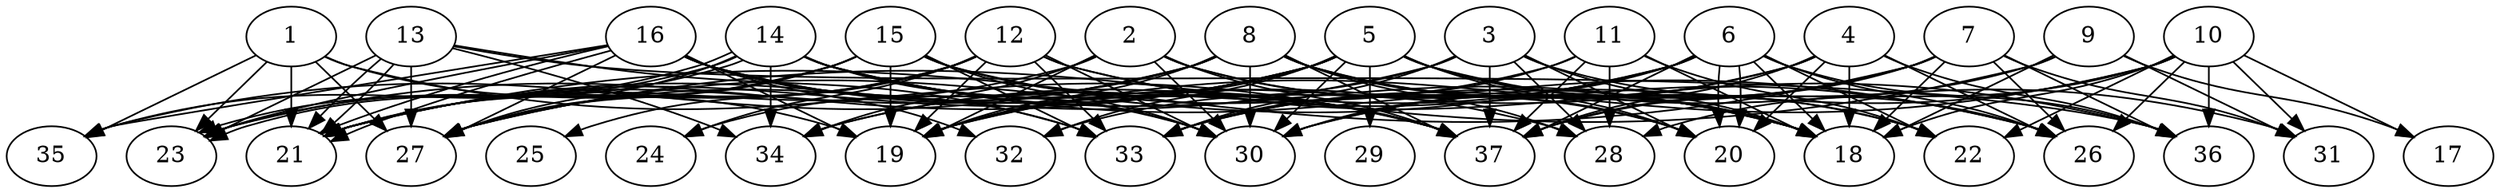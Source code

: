 // DAG (tier=3-complex, mode=data, n=37, ccr=0.535, fat=0.811, density=0.798, regular=0.274, jump=0.230, mindata=4194304, maxdata=33554432)
// DAG automatically generated by daggen at Sun Aug 24 16:33:35 2025
// /home/ermia/Project/Environments/daggen/bin/daggen --dot --ccr 0.535 --fat 0.811 --regular 0.274 --density 0.798 --jump 0.230 --mindata 4194304 --maxdata 33554432 -n 37 
digraph G {
  1 [size="6405077533870463647744", alpha="0.09", expect_size="3202538766935231823872"]
  1 -> 19 [size ="2759134772461568"]
  1 -> 21 [size ="2759134772461568"]
  1 -> 23 [size ="2759134772461568"]
  1 -> 27 [size ="2759134772461568"]
  1 -> 35 [size ="2759134772461568"]
  1 -> 37 [size ="2759134772461568"]
  2 [size="77300065479163904000", alpha="0.05", expect_size="38650032739581952000"]
  2 -> 18 [size ="145169894604800"]
  2 -> 19 [size ="145169894604800"]
  2 -> 20 [size ="145169894604800"]
  2 -> 21 [size ="145169894604800"]
  2 -> 30 [size ="145169894604800"]
  2 -> 34 [size ="145169894604800"]
  2 -> 37 [size ="145169894604800"]
  3 [size="4242414205153675575296", alpha="0.11", expect_size="2121207102576837787648"]
  3 -> 18 [size ="2096518500712448"]
  3 -> 19 [size ="2096518500712448"]
  3 -> 20 [size ="2096518500712448"]
  3 -> 21 [size ="2096518500712448"]
  3 -> 26 [size ="2096518500712448"]
  3 -> 28 [size ="2096518500712448"]
  3 -> 33 [size ="2096518500712448"]
  3 -> 37 [size ="2096518500712448"]
  4 [size="54866485617661480", alpha="0.16", expect_size="27433242808830740"]
  4 -> 18 [size ="4099304994111488"]
  4 -> 19 [size ="4099304994111488"]
  4 -> 20 [size ="4099304994111488"]
  4 -> 26 [size ="4099304994111488"]
  4 -> 33 [size ="4099304994111488"]
  4 -> 36 [size ="4099304994111488"]
  4 -> 37 [size ="4099304994111488"]
  5 [size="166210276709925216", alpha="0.15", expect_size="83105138354962608"]
  5 -> 18 [size ="8380239935700992"]
  5 -> 19 [size ="8380239935700992"]
  5 -> 20 [size ="8380239935700992"]
  5 -> 21 [size ="8380239935700992"]
  5 -> 22 [size ="8380239935700992"]
  5 -> 23 [size ="8380239935700992"]
  5 -> 27 [size ="8380239935700992"]
  5 -> 29 [size ="8380239935700992"]
  5 -> 30 [size ="8380239935700992"]
  5 -> 31 [size ="8380239935700992"]
  5 -> 32 [size ="8380239935700992"]
  6 [size="9798321787744343293952", alpha="0.04", expect_size="4899160893872171646976"]
  6 -> 18 [size ="3663176004534272"]
  6 -> 20 [size ="3663176004534272"]
  6 -> 20 [size ="3663176004534272"]
  6 -> 22 [size ="3663176004534272"]
  6 -> 26 [size ="3663176004534272"]
  6 -> 27 [size ="3663176004534272"]
  6 -> 30 [size ="3663176004534272"]
  6 -> 32 [size ="3663176004534272"]
  6 -> 34 [size ="3663176004534272"]
  6 -> 36 [size ="3663176004534272"]
  6 -> 37 [size ="3663176004534272"]
  7 [size="11134489102815705088", alpha="0.17", expect_size="5567244551407852544"]
  7 -> 18 [size ="4896477465804800"]
  7 -> 21 [size ="4896477465804800"]
  7 -> 26 [size ="4896477465804800"]
  7 -> 30 [size ="4896477465804800"]
  7 -> 31 [size ="4896477465804800"]
  7 -> 33 [size ="4896477465804800"]
  7 -> 36 [size ="4896477465804800"]
  7 -> 37 [size ="4896477465804800"]
  8 [size="121905212509402400", alpha="0.06", expect_size="60952606254701200"]
  8 -> 18 [size ="6030880409649152"]
  8 -> 19 [size ="6030880409649152"]
  8 -> 20 [size ="6030880409649152"]
  8 -> 21 [size ="6030880409649152"]
  8 -> 22 [size ="6030880409649152"]
  8 -> 24 [size ="6030880409649152"]
  8 -> 28 [size ="6030880409649152"]
  8 -> 30 [size ="6030880409649152"]
  8 -> 35 [size ="6030880409649152"]
  8 -> 37 [size ="6030880409649152"]
  9 [size="753792514180402944", alpha="0.05", expect_size="376896257090201472"]
  9 -> 17 [size ="1166644390920192"]
  9 -> 18 [size ="1166644390920192"]
  9 -> 27 [size ="1166644390920192"]
  9 -> 31 [size ="1166644390920192"]
  9 -> 37 [size ="1166644390920192"]
  10 [size="6543803201175739695104", alpha="0.18", expect_size="3271901600587869847552"]
  10 -> 17 [size ="2798831846555648"]
  10 -> 18 [size ="2798831846555648"]
  10 -> 19 [size ="2798831846555648"]
  10 -> 22 [size ="2798831846555648"]
  10 -> 26 [size ="2798831846555648"]
  10 -> 28 [size ="2798831846555648"]
  10 -> 30 [size ="2798831846555648"]
  10 -> 31 [size ="2798831846555648"]
  10 -> 36 [size ="2798831846555648"]
  11 [size="10232197353892661428224", alpha="0.04", expect_size="5116098676946330714112"]
  11 -> 18 [size ="3770531664887808"]
  11 -> 22 [size ="3770531664887808"]
  11 -> 28 [size ="3770531664887808"]
  11 -> 33 [size ="3770531664887808"]
  11 -> 34 [size ="3770531664887808"]
  11 -> 37 [size ="3770531664887808"]
  12 [size="908155122667573215232", alpha="0.03", expect_size="454077561333786607616"]
  12 -> 19 [size ="750233889800192"]
  12 -> 21 [size ="750233889800192"]
  12 -> 24 [size ="750233889800192"]
  12 -> 25 [size ="750233889800192"]
  12 -> 26 [size ="750233889800192"]
  12 -> 27 [size ="750233889800192"]
  12 -> 30 [size ="750233889800192"]
  12 -> 33 [size ="750233889800192"]
  12 -> 36 [size ="750233889800192"]
  13 [size="214512338019536224", alpha="0.13", expect_size="107256169009768112"]
  13 -> 21 [size ="311424127598592"]
  13 -> 21 [size ="311424127598592"]
  13 -> 23 [size ="311424127598592"]
  13 -> 27 [size ="311424127598592"]
  13 -> 33 [size ="311424127598592"]
  13 -> 34 [size ="311424127598592"]
  13 -> 36 [size ="311424127598592"]
  14 [size="21233241303371860672512", alpha="0.10", expect_size="10616620651685930336256"]
  14 -> 18 [size ="6134335392448512"]
  14 -> 23 [size ="6134335392448512"]
  14 -> 23 [size ="6134335392448512"]
  14 -> 26 [size ="6134335392448512"]
  14 -> 27 [size ="6134335392448512"]
  14 -> 30 [size ="6134335392448512"]
  14 -> 34 [size ="6134335392448512"]
  14 -> 35 [size ="6134335392448512"]
  14 -> 37 [size ="6134335392448512"]
  15 [size="1537810458679497981952", alpha="0.01", expect_size="768905229339748990976"]
  15 -> 18 [size ="1065839621046272"]
  15 -> 19 [size ="1065839621046272"]
  15 -> 21 [size ="1065839621046272"]
  15 -> 23 [size ="1065839621046272"]
  15 -> 27 [size ="1065839621046272"]
  15 -> 30 [size ="1065839621046272"]
  15 -> 33 [size ="1065839621046272"]
  15 -> 37 [size ="1065839621046272"]
  16 [size="345426929823706368", alpha="0.02", expect_size="172713464911853184"]
  16 -> 19 [size ="6749725285941248"]
  16 -> 21 [size ="6749725285941248"]
  16 -> 21 [size ="6749725285941248"]
  16 -> 23 [size ="6749725285941248"]
  16 -> 27 [size ="6749725285941248"]
  16 -> 28 [size ="6749725285941248"]
  16 -> 30 [size ="6749725285941248"]
  16 -> 32 [size ="6749725285941248"]
  16 -> 33 [size ="6749725285941248"]
  16 -> 35 [size ="6749725285941248"]
  16 -> 37 [size ="6749725285941248"]
  17 [size="78754341010442768", alpha="0.07", expect_size="39377170505221384"]
  18 [size="26339397436878483456", alpha="0.12", expect_size="13169698718439241728"]
  19 [size="37533891291430992740352", alpha="0.04", expect_size="18766945645715496370176"]
  20 [size="186463729628458560", alpha="0.13", expect_size="93231864814229280"]
  21 [size="33235776153683239108608", alpha="0.15", expect_size="16617888076841619554304"]
  22 [size="4711326393083442176", alpha="0.01", expect_size="2355663196541721088"]
  23 [size="19224847007142897516544", alpha="0.12", expect_size="9612423503571448758272"]
  24 [size="2447691227964868608", alpha="0.04", expect_size="1223845613982434304"]
  25 [size="36631330633303416", alpha="0.09", expect_size="18315665316651708"]
  26 [size="476063950727293952", alpha="0.00", expect_size="238031975363646976"]
  27 [size="197198732755103008", alpha="0.03", expect_size="98599366377551504"]
  28 [size="14834131778217705472000", alpha="0.13", expect_size="7417065889108852736000"]
  29 [size="3063984855621840896", alpha="0.11", expect_size="1531992427810920448"]
  30 [size="983920561010065276928", alpha="0.19", expect_size="491960280505032638464"]
  31 [size="2042014203769166336", alpha="0.12", expect_size="1021007101884583168"]
  32 [size="273373601597833084928", alpha="0.11", expect_size="136686800798916542464"]
  33 [size="4740548280973262848000", alpha="0.09", expect_size="2370274140486631424000"]
  34 [size="1570370907367773569024", alpha="0.16", expect_size="785185453683886784512"]
  35 [size="30651037827697865654272", alpha="0.12", expect_size="15325518913848932827136"]
  36 [size="1166825595835760246784", alpha="0.20", expect_size="583412797917880123392"]
  37 [size="12803667055045005312", alpha="0.19", expect_size="6401833527522502656"]
}
